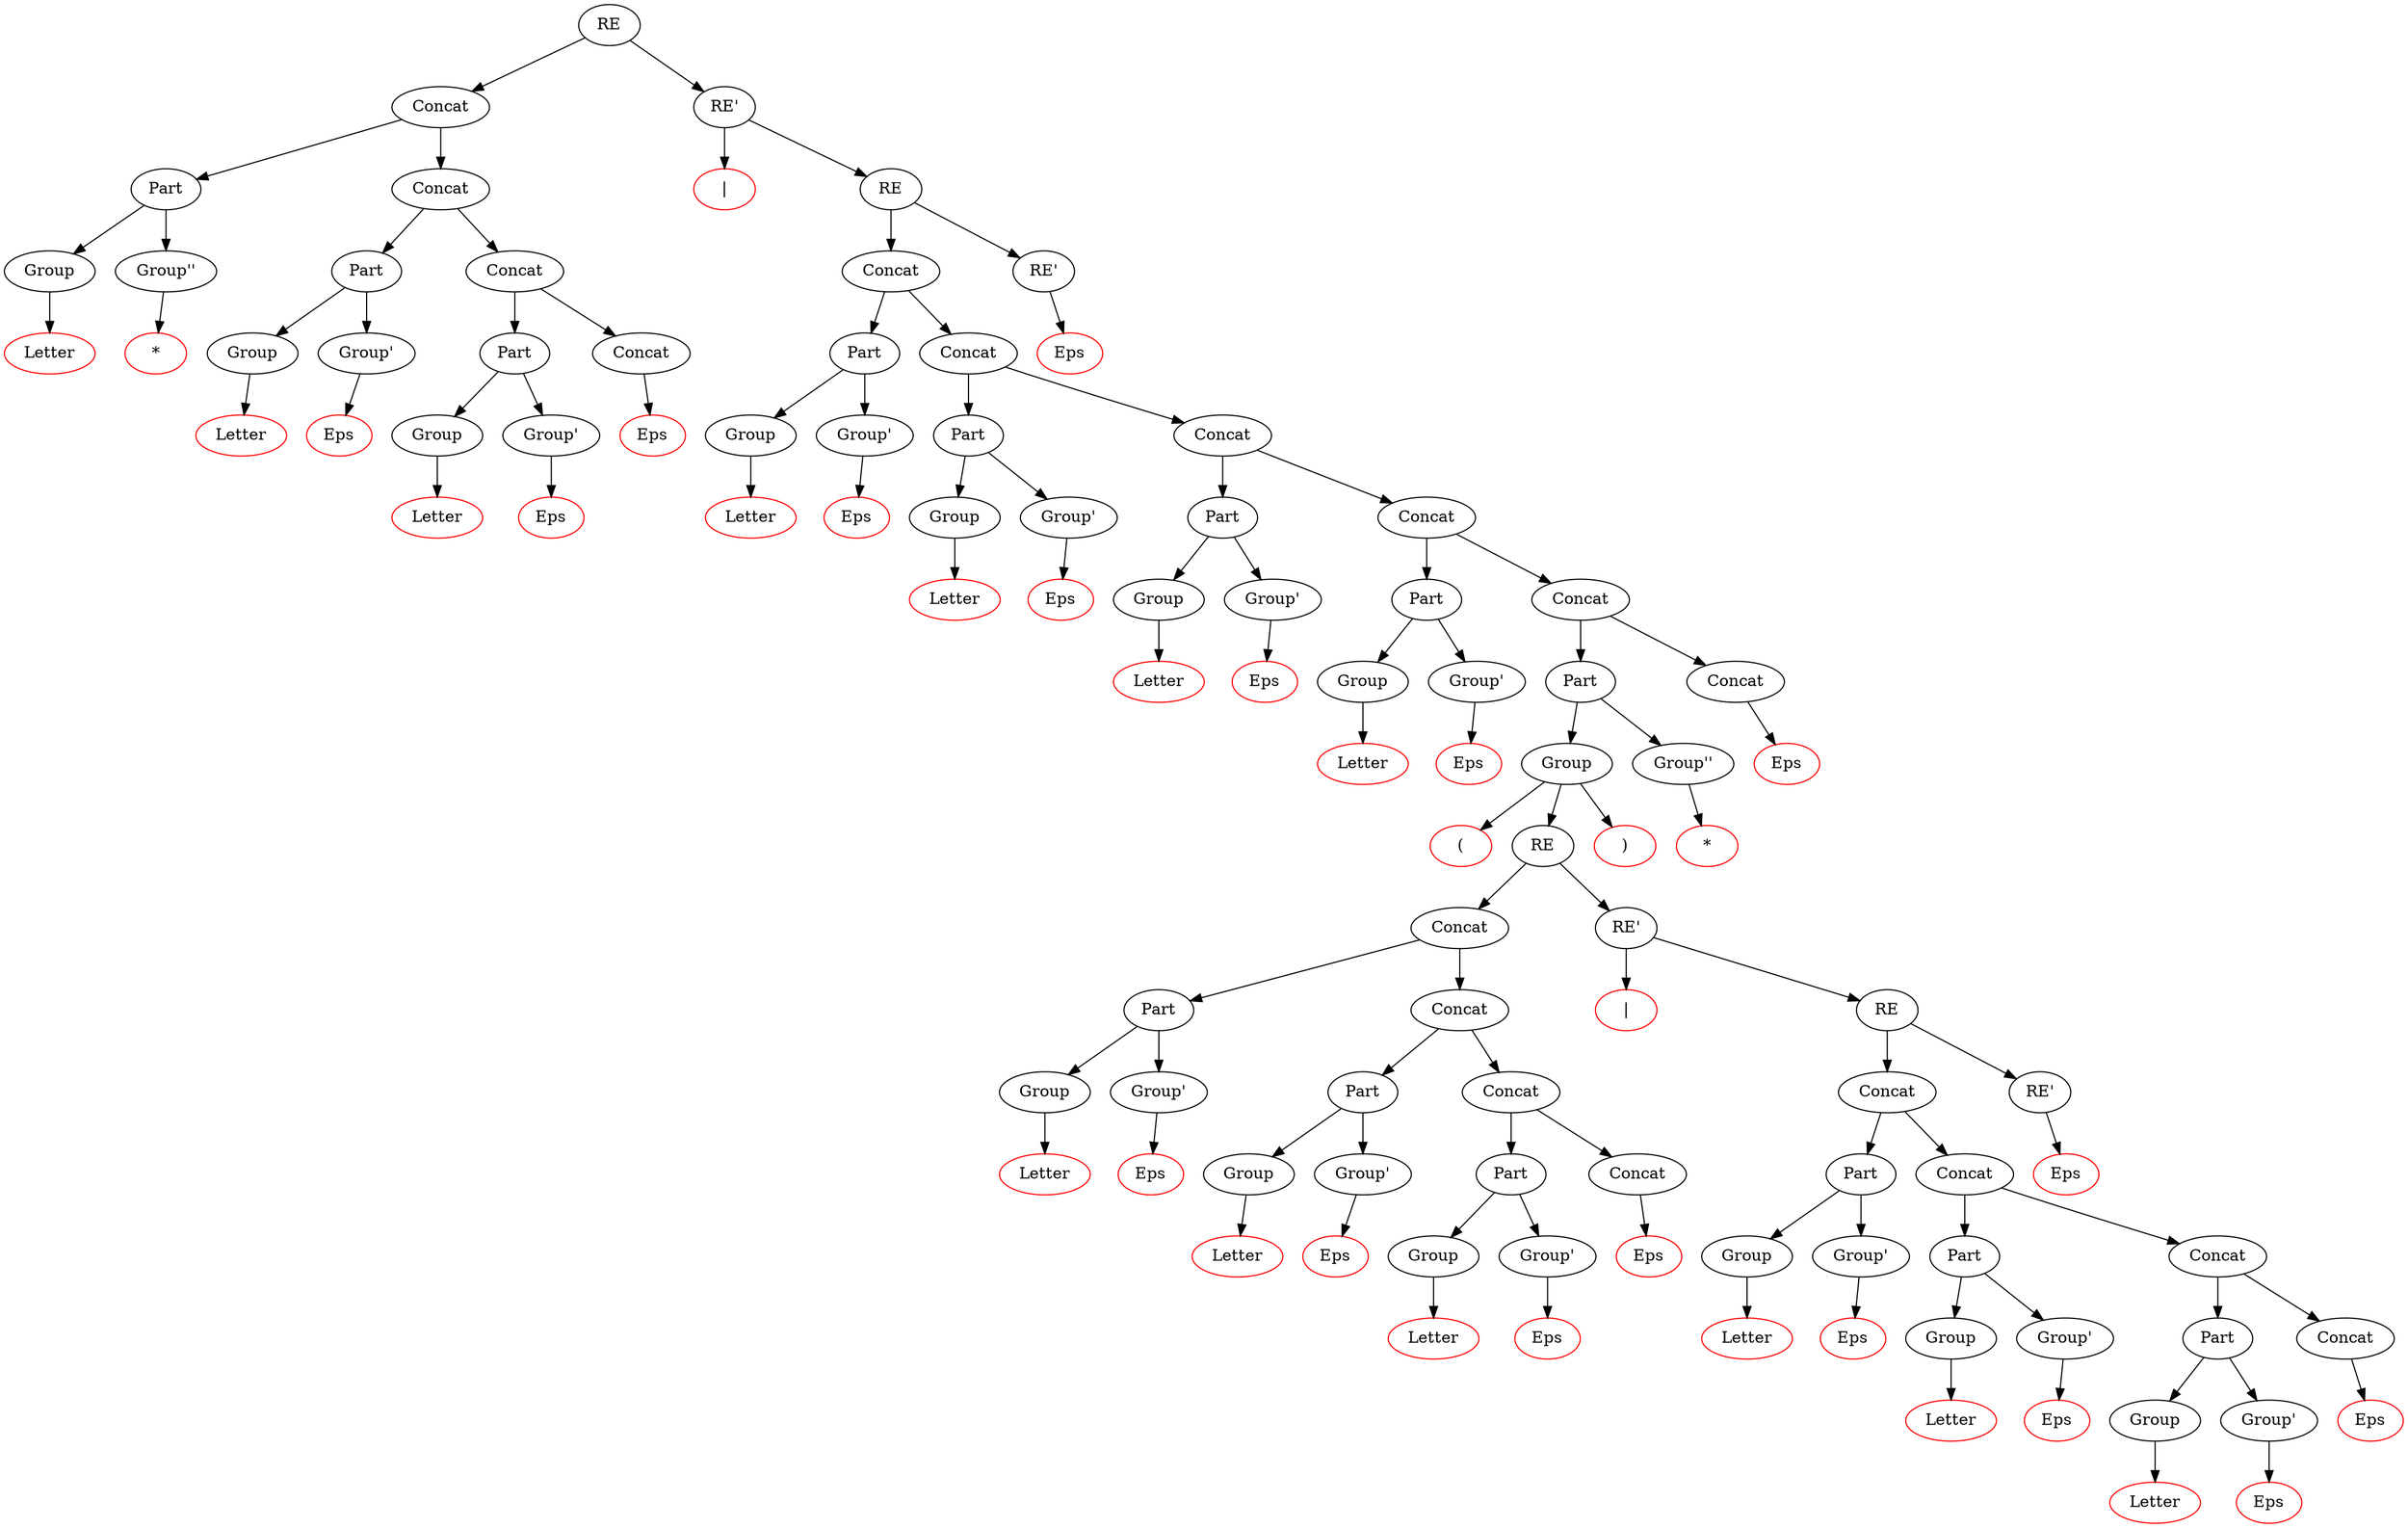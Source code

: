 digraph Tree {
170082235 [label="RE"];
170082235 -> {2145811859, 894139975};
2145811859 [label="Concat"];
2145811859 -> {1800576671, 110726353};
1800576671 [label="Part"];
1800576671 -> {1247769460, 604538174};
1247769460 [label="Group"];
1247769460 -> {1540444486};
1540444486 [label="Letter", color=red];
1540444486 -> {};
604538174 [label="Group''"];
604538174 -> {1087431723};
1087431723 [label="*", color=red];
1087431723 -> {};
110726353 [label="Concat"];
110726353 -> {299550230, 629524029};
299550230 [label="Part"];
299550230 -> {144364619, 1328318671};
144364619 [label="Group"];
144364619 -> {142675274};
142675274 [label="Letter", color=red];
142675274 -> {};
1328318671 [label="Group'"];
1328318671 -> {54429257};
54429257 [label="Eps", color=red];
54429257 -> {};
629524029 [label="Concat"];
629524029 -> {1566057193, 1989780349};
1566057193 [label="Part"];
1566057193 -> {1995578297, 25806816};
1995578297 [label="Group"];
1995578297 -> {500888146};
500888146 [label="Letter", color=red];
500888146 -> {};
25806816 [label="Group'"];
25806816 -> {652421343};
652421343 [label="Eps", color=red];
652421343 -> {};
1989780349 [label="Concat"];
1989780349 -> {1084936297};
1084936297 [label="Eps", color=red];
1084936297 -> {};
894139975 [label="RE'"];
894139975 -> {265529691, 1171362449};
265529691 [label="|", color=red];
265529691 -> {};
1171362449 [label="RE"];
1171362449 -> {2051800868, 1819562396};
2051800868 [label="Concat"];
2051800868 -> {2130682936, 938730604};
2130682936 [label="Part"];
2130682936 -> {316972905, 1548932120};
316972905 [label="Group"];
316972905 -> {1603233230};
1603233230 [label="Letter", color=red];
1603233230 -> {};
1548932120 [label="Group'"];
1548932120 -> {2004302551};
2004302551 [label="Eps", color=red];
2004302551 -> {};
938730604 [label="Concat"];
938730604 -> {1096744071, 191238816};
1096744071 [label="Part"];
1096744071 -> {803452695, 1636598206};
803452695 [label="Group"];
803452695 -> {1468068812};
1468068812 [label="Letter", color=red];
1468068812 -> {};
1636598206 [label="Group'"];
1636598206 -> {1825048718};
1825048718 [label="Eps", color=red];
1825048718 -> {};
191238816 [label="Concat"];
191238816 -> {1579241743, 1537587716};
1579241743 [label="Part"];
1579241743 -> {191573039, 667670964};
191573039 [label="Group"];
191573039 -> {1941331307};
1941331307 [label="Letter", color=red];
1941331307 -> {};
667670964 [label="Group'"];
667670964 -> {87403651};
87403651 [label="Eps", color=red];
87403651 -> {};
1537587716 [label="Concat"];
1537587716 -> {1466823262, 772966270};
1466823262 [label="Part"];
1466823262 -> {1863244498, 1207382532};
1863244498 [label="Group"];
1863244498 -> {2133907366};
2133907366 [label="Letter", color=red];
2133907366 -> {};
1207382532 [label="Group'"];
1207382532 -> {1168348745};
1168348745 [label="Eps", color=red];
1168348745 -> {};
772966270 [label="Concat"];
772966270 -> {1549929573, 578515711};
1549929573 [label="Part"];
1549929573 -> {1536105713, 46651415};
1536105713 [label="Group"];
1536105713 -> {1317731598, 933204650, 349468732};
1317731598 [label="(", color=red];
1317731598 -> {};
933204650 [label="RE"];
933204650 -> {686755281, 831846223};
686755281 [label="Concat"];
686755281 -> {2060790037, 1308081131};
2060790037 [label="Part"];
2060790037 -> {497460737, 194905205};
497460737 [label="Group"];
497460737 -> {1481644434};
1481644434 [label="Letter", color=red];
1481644434 -> {};
194905205 [label="Group'"];
194905205 -> {671668624};
671668624 [label="Eps", color=red];
671668624 -> {};
1308081131 [label="Concat"];
1308081131 -> {11985982, 2079389169};
11985982 [label="Part"];
11985982 -> {599064468, 1293837867};
599064468 [label="Group"];
599064468 -> {2050944162};
2050944162 [label="Letter", color=red];
2050944162 -> {};
1293837867 [label="Group'"];
1293837867 -> {102617449};
102617449 [label="Eps", color=red];
102617449 -> {};
2079389169 [label="Concat"];
2079389169 -> {47306337, 1010878254};
47306337 [label="Part"];
47306337 -> {823556088, 1508404778};
823556088 [label="Group"];
823556088 -> {1426508200};
1426508200 [label="Letter", color=red];
1426508200 -> {};
1508404778 [label="Group'"];
1508404778 -> {1875185041};
1875185041 [label="Eps", color=red];
1875185041 -> {};
1010878254 [label="Concat"];
1010878254 -> {1835929126};
1835929126 [label="Eps", color=red];
1835929126 -> {};
831846223 [label="RE'"];
831846223 -> {2003678367, 340097107};
2003678367 [label="|", color=red];
2003678367 -> {};
340097107 [label="RE"];
340097107 -> {1395349199, 1319726514};
1395349199 [label="Concat"];
1395349199 -> {1417339316, 1807912072};
1417339316 [label="Part"];
1417339316 -> {1658204689, 1729566468};
1658204689 [label="Group"];
1658204689 -> {1692613907};
1692613907 [label="Letter", color=red];
1692613907 -> {};
1729566468 [label="Group'"];
1729566468 -> {456809419};
456809419 [label="Eps", color=red];
456809419 -> {};
1807912072 [label="Concat"];
1807912072 -> {1211081735, 400504113};
1211081735 [label="Part"];
1211081735 -> {1789499772, 595882977};
1789499772 [label="Group"];
1789499772 -> {381613066};
381613066 [label="Letter", color=red];
381613066 -> {};
595882977 [label="Group'"];
595882977 -> {2015767889};
2015767889 [label="Eps", color=red];
2015767889 -> {};
400504113 [label="Concat"];
400504113 -> {1583495504, 1593397766};
1583495504 [label="Part"];
1583495504 -> {1065808759, 1988300147};
1065808759 [label="Group"];
1065808759 -> {962855498};
962855498 [label="Letter", color=red];
962855498 -> {};
1988300147 [label="Group'"];
1988300147 -> {756620802};
756620802 [label="Eps", color=red];
756620802 -> {};
1593397766 [label="Concat"];
1593397766 -> {629955997};
629955997 [label="Eps", color=red];
629955997 -> {};
1319726514 [label="RE'"];
1319726514 -> {1267344586};
1267344586 [label="Eps", color=red];
1267344586 -> {};
349468732 [label=")", color=red];
349468732 -> {};
46651415 [label="Group''"];
46651415 -> {1382357411};
1382357411 [label="*", color=red];
1382357411 -> {};
578515711 [label="Concat"];
578515711 -> {938079459};
938079459 [label="Eps", color=red];
938079459 -> {};
1819562396 [label="RE'"];
1819562396 -> {1892558646};
1892558646 [label="Eps", color=red];
1892558646 -> {};

}